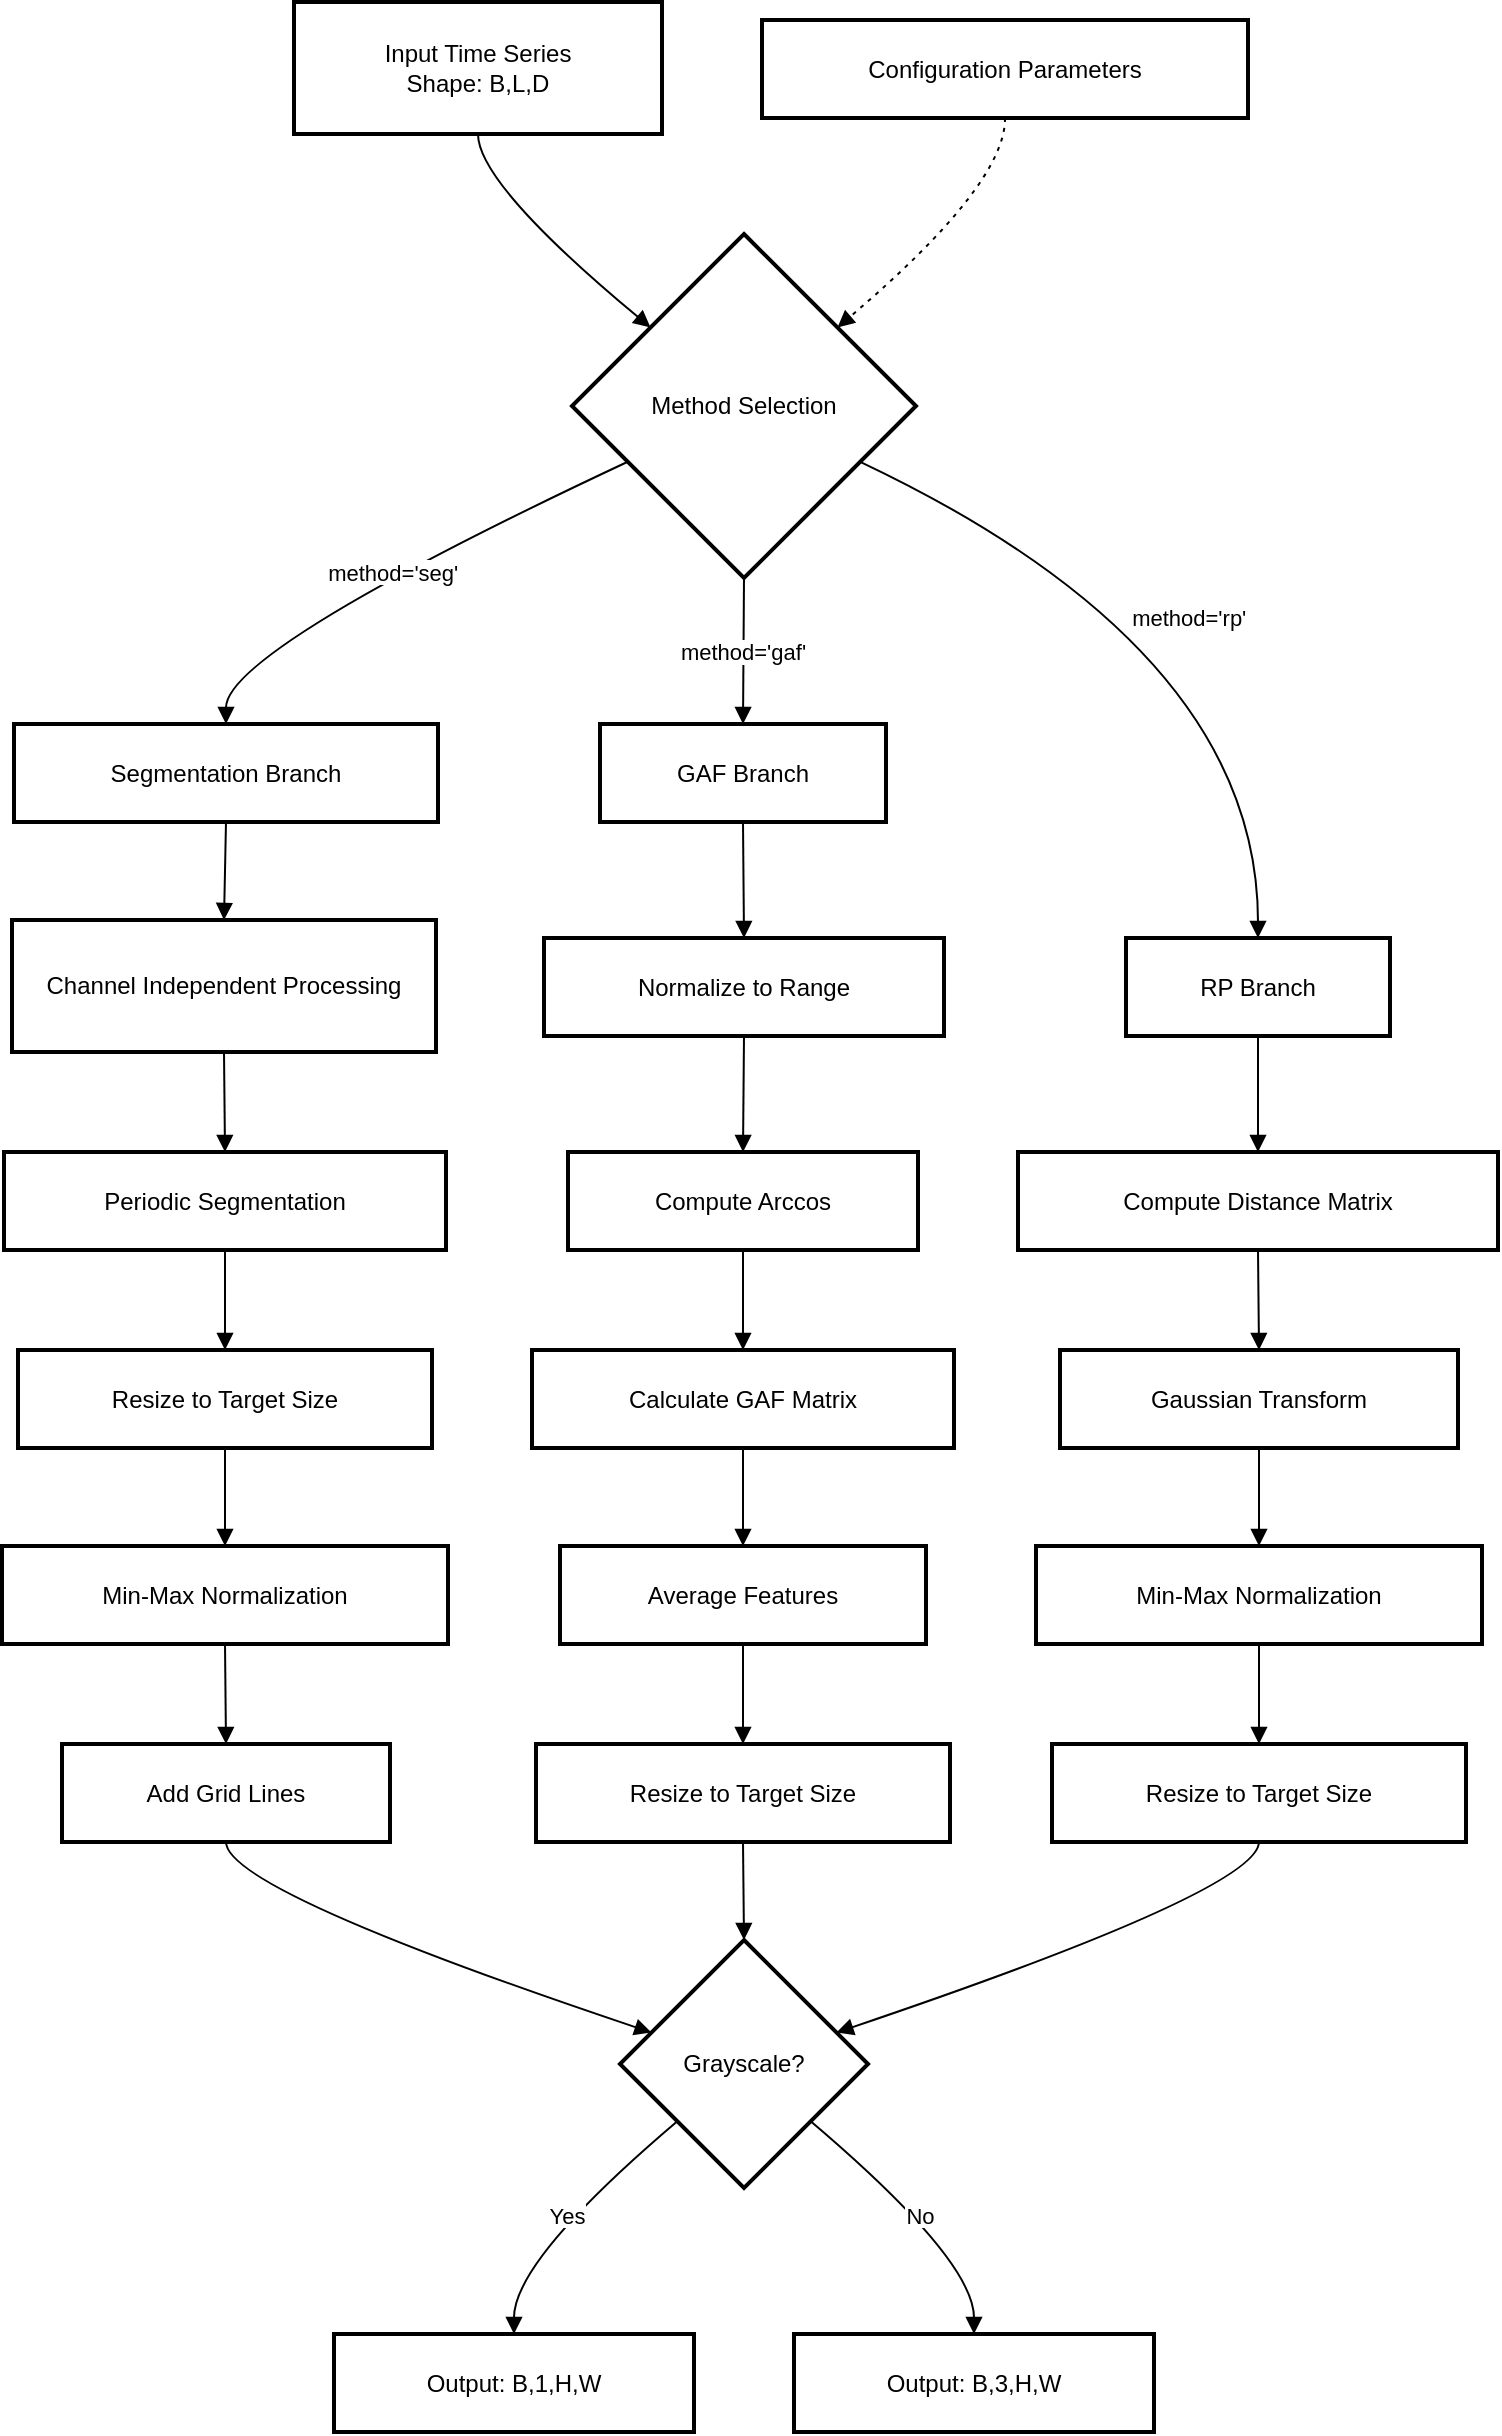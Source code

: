 <mxfile version="25.0.3">
  <diagram name="第 1 页" id="3eePkUf0DvgTT1r65HpN">
    <mxGraphModel dx="1386" dy="762" grid="1" gridSize="10" guides="1" tooltips="1" connect="1" arrows="1" fold="1" page="1" pageScale="1" pageWidth="827" pageHeight="1169" math="0" shadow="0">
      <root>
        <mxCell id="0" />
        <mxCell id="1" parent="0" />
        <mxCell id="yX1aixzklQZLbkdZnFXQ-28" value="Input Time Series&#xa;Shape: B,L,D" style="whiteSpace=wrap;strokeWidth=2;" vertex="1" parent="1">
          <mxGeometry x="166" y="1130" width="184" height="66" as="geometry" />
        </mxCell>
        <mxCell id="yX1aixzklQZLbkdZnFXQ-29" value="Method Selection" style="rhombus;strokeWidth=2;whiteSpace=wrap;" vertex="1" parent="1">
          <mxGeometry x="305" y="1246" width="172" height="172" as="geometry" />
        </mxCell>
        <mxCell id="yX1aixzklQZLbkdZnFXQ-30" value="Segmentation Branch" style="whiteSpace=wrap;strokeWidth=2;" vertex="1" parent="1">
          <mxGeometry x="26" y="1491" width="212" height="49" as="geometry" />
        </mxCell>
        <mxCell id="yX1aixzklQZLbkdZnFXQ-31" value="GAF Branch" style="whiteSpace=wrap;strokeWidth=2;" vertex="1" parent="1">
          <mxGeometry x="319" y="1491" width="143" height="49" as="geometry" />
        </mxCell>
        <mxCell id="yX1aixzklQZLbkdZnFXQ-32" value="RP Branch" style="whiteSpace=wrap;strokeWidth=2;" vertex="1" parent="1">
          <mxGeometry x="582" y="1598" width="132" height="49" as="geometry" />
        </mxCell>
        <mxCell id="yX1aixzklQZLbkdZnFXQ-33" value="Channel Independent Processing" style="whiteSpace=wrap;strokeWidth=2;" vertex="1" parent="1">
          <mxGeometry x="25" y="1589" width="212" height="66" as="geometry" />
        </mxCell>
        <mxCell id="yX1aixzklQZLbkdZnFXQ-34" value="Periodic Segmentation" style="whiteSpace=wrap;strokeWidth=2;" vertex="1" parent="1">
          <mxGeometry x="21" y="1705" width="221" height="49" as="geometry" />
        </mxCell>
        <mxCell id="yX1aixzklQZLbkdZnFXQ-35" value="Resize to Target Size" style="whiteSpace=wrap;strokeWidth=2;" vertex="1" parent="1">
          <mxGeometry x="28" y="1804" width="207" height="49" as="geometry" />
        </mxCell>
        <mxCell id="yX1aixzklQZLbkdZnFXQ-36" value="Min-Max Normalization" style="whiteSpace=wrap;strokeWidth=2;" vertex="1" parent="1">
          <mxGeometry x="20" y="1902" width="223" height="49" as="geometry" />
        </mxCell>
        <mxCell id="yX1aixzklQZLbkdZnFXQ-37" value="Add Grid Lines" style="whiteSpace=wrap;strokeWidth=2;" vertex="1" parent="1">
          <mxGeometry x="50" y="2001" width="164" height="49" as="geometry" />
        </mxCell>
        <mxCell id="yX1aixzklQZLbkdZnFXQ-38" value="Grayscale?" style="rhombus;strokeWidth=2;whiteSpace=wrap;" vertex="1" parent="1">
          <mxGeometry x="329" y="2099" width="124" height="124" as="geometry" />
        </mxCell>
        <mxCell id="yX1aixzklQZLbkdZnFXQ-39" value="Normalize to Range" style="whiteSpace=wrap;strokeWidth=2;" vertex="1" parent="1">
          <mxGeometry x="291" y="1598" width="200" height="49" as="geometry" />
        </mxCell>
        <mxCell id="yX1aixzklQZLbkdZnFXQ-40" value="Compute Arccos" style="whiteSpace=wrap;strokeWidth=2;" vertex="1" parent="1">
          <mxGeometry x="303" y="1705" width="175" height="49" as="geometry" />
        </mxCell>
        <mxCell id="yX1aixzklQZLbkdZnFXQ-41" value="Calculate GAF Matrix" style="whiteSpace=wrap;strokeWidth=2;" vertex="1" parent="1">
          <mxGeometry x="285" y="1804" width="211" height="49" as="geometry" />
        </mxCell>
        <mxCell id="yX1aixzklQZLbkdZnFXQ-42" value="Average Features" style="whiteSpace=wrap;strokeWidth=2;" vertex="1" parent="1">
          <mxGeometry x="299" y="1902" width="183" height="49" as="geometry" />
        </mxCell>
        <mxCell id="yX1aixzklQZLbkdZnFXQ-43" value="Resize to Target Size" style="whiteSpace=wrap;strokeWidth=2;" vertex="1" parent="1">
          <mxGeometry x="287" y="2001" width="207" height="49" as="geometry" />
        </mxCell>
        <mxCell id="yX1aixzklQZLbkdZnFXQ-44" value="Compute Distance Matrix" style="whiteSpace=wrap;strokeWidth=2;" vertex="1" parent="1">
          <mxGeometry x="528" y="1705" width="240" height="49" as="geometry" />
        </mxCell>
        <mxCell id="yX1aixzklQZLbkdZnFXQ-45" value="Gaussian Transform" style="whiteSpace=wrap;strokeWidth=2;" vertex="1" parent="1">
          <mxGeometry x="549" y="1804" width="199" height="49" as="geometry" />
        </mxCell>
        <mxCell id="yX1aixzklQZLbkdZnFXQ-46" value="Min-Max Normalization" style="whiteSpace=wrap;strokeWidth=2;" vertex="1" parent="1">
          <mxGeometry x="537" y="1902" width="223" height="49" as="geometry" />
        </mxCell>
        <mxCell id="yX1aixzklQZLbkdZnFXQ-47" value="Resize to Target Size" style="whiteSpace=wrap;strokeWidth=2;" vertex="1" parent="1">
          <mxGeometry x="545" y="2001" width="207" height="49" as="geometry" />
        </mxCell>
        <mxCell id="yX1aixzklQZLbkdZnFXQ-48" value="Output: B,1,H,W" style="whiteSpace=wrap;strokeWidth=2;" vertex="1" parent="1">
          <mxGeometry x="186" y="2296" width="180" height="49" as="geometry" />
        </mxCell>
        <mxCell id="yX1aixzklQZLbkdZnFXQ-49" value="Output: B,3,H,W" style="whiteSpace=wrap;strokeWidth=2;" vertex="1" parent="1">
          <mxGeometry x="416" y="2296" width="180" height="49" as="geometry" />
        </mxCell>
        <mxCell id="yX1aixzklQZLbkdZnFXQ-50" value="Configuration Parameters" style="whiteSpace=wrap;strokeWidth=2;" vertex="1" parent="1">
          <mxGeometry x="400" y="1139" width="243" height="49" as="geometry" />
        </mxCell>
        <mxCell id="yX1aixzklQZLbkdZnFXQ-51" value="" style="curved=1;startArrow=none;endArrow=block;exitX=0.5;exitY=1;entryX=0;entryY=0.08;rounded=0;" edge="1" parent="1" source="yX1aixzklQZLbkdZnFXQ-28" target="yX1aixzklQZLbkdZnFXQ-29">
          <mxGeometry relative="1" as="geometry">
            <Array as="points">
              <mxPoint x="258" y="1221" />
            </Array>
          </mxGeometry>
        </mxCell>
        <mxCell id="yX1aixzklQZLbkdZnFXQ-52" value="method=&#39;seg&#39;" style="curved=1;startArrow=none;endArrow=block;exitX=0;exitY=0.74;entryX=0.5;entryY=-0.01;rounded=0;" edge="1" parent="1" source="yX1aixzklQZLbkdZnFXQ-29" target="yX1aixzklQZLbkdZnFXQ-30">
          <mxGeometry relative="1" as="geometry">
            <Array as="points">
              <mxPoint x="132" y="1454" />
            </Array>
          </mxGeometry>
        </mxCell>
        <mxCell id="yX1aixzklQZLbkdZnFXQ-53" value="method=&#39;gaf&#39;" style="curved=1;startArrow=none;endArrow=block;exitX=0.5;exitY=1;entryX=0.5;entryY=-0.01;rounded=0;" edge="1" parent="1" source="yX1aixzklQZLbkdZnFXQ-29" target="yX1aixzklQZLbkdZnFXQ-31">
          <mxGeometry relative="1" as="geometry">
            <Array as="points" />
          </mxGeometry>
        </mxCell>
        <mxCell id="yX1aixzklQZLbkdZnFXQ-54" value="method=&#39;rp&#39;" style="curved=1;startArrow=none;endArrow=block;exitX=1;exitY=0.74;entryX=0.5;entryY=0;rounded=0;" edge="1" parent="1" source="yX1aixzklQZLbkdZnFXQ-29" target="yX1aixzklQZLbkdZnFXQ-32">
          <mxGeometry relative="1" as="geometry">
            <Array as="points">
              <mxPoint x="648" y="1454" />
            </Array>
          </mxGeometry>
        </mxCell>
        <mxCell id="yX1aixzklQZLbkdZnFXQ-55" value="" style="curved=1;startArrow=none;endArrow=block;exitX=0.5;exitY=0.98;entryX=0.5;entryY=0;rounded=0;" edge="1" parent="1" source="yX1aixzklQZLbkdZnFXQ-30" target="yX1aixzklQZLbkdZnFXQ-33">
          <mxGeometry relative="1" as="geometry">
            <Array as="points" />
          </mxGeometry>
        </mxCell>
        <mxCell id="yX1aixzklQZLbkdZnFXQ-56" value="" style="curved=1;startArrow=none;endArrow=block;exitX=0.5;exitY=1;entryX=0.5;entryY=0;rounded=0;" edge="1" parent="1" source="yX1aixzklQZLbkdZnFXQ-33" target="yX1aixzklQZLbkdZnFXQ-34">
          <mxGeometry relative="1" as="geometry">
            <Array as="points" />
          </mxGeometry>
        </mxCell>
        <mxCell id="yX1aixzklQZLbkdZnFXQ-57" value="" style="curved=1;startArrow=none;endArrow=block;exitX=0.5;exitY=0.99;entryX=0.5;entryY=-0.01;rounded=0;" edge="1" parent="1" source="yX1aixzklQZLbkdZnFXQ-34" target="yX1aixzklQZLbkdZnFXQ-35">
          <mxGeometry relative="1" as="geometry">
            <Array as="points" />
          </mxGeometry>
        </mxCell>
        <mxCell id="yX1aixzklQZLbkdZnFXQ-58" value="" style="curved=1;startArrow=none;endArrow=block;exitX=0.5;exitY=0.98;entryX=0.5;entryY=0;rounded=0;" edge="1" parent="1" source="yX1aixzklQZLbkdZnFXQ-35" target="yX1aixzklQZLbkdZnFXQ-36">
          <mxGeometry relative="1" as="geometry">
            <Array as="points" />
          </mxGeometry>
        </mxCell>
        <mxCell id="yX1aixzklQZLbkdZnFXQ-59" value="" style="curved=1;startArrow=none;endArrow=block;exitX=0.5;exitY=0.99;entryX=0.5;entryY=-0.01;rounded=0;" edge="1" parent="1" source="yX1aixzklQZLbkdZnFXQ-36" target="yX1aixzklQZLbkdZnFXQ-37">
          <mxGeometry relative="1" as="geometry">
            <Array as="points" />
          </mxGeometry>
        </mxCell>
        <mxCell id="yX1aixzklQZLbkdZnFXQ-60" value="" style="curved=1;startArrow=none;endArrow=block;exitX=0.5;exitY=0.98;entryX=0;entryY=0.33;rounded=0;" edge="1" parent="1" source="yX1aixzklQZLbkdZnFXQ-37" target="yX1aixzklQZLbkdZnFXQ-38">
          <mxGeometry relative="1" as="geometry">
            <Array as="points">
              <mxPoint x="132" y="2074" />
            </Array>
          </mxGeometry>
        </mxCell>
        <mxCell id="yX1aixzklQZLbkdZnFXQ-61" value="" style="curved=1;startArrow=none;endArrow=block;exitX=0.5;exitY=0.98;entryX=0.5;entryY=0;rounded=0;" edge="1" parent="1" source="yX1aixzklQZLbkdZnFXQ-31" target="yX1aixzklQZLbkdZnFXQ-39">
          <mxGeometry relative="1" as="geometry">
            <Array as="points" />
          </mxGeometry>
        </mxCell>
        <mxCell id="yX1aixzklQZLbkdZnFXQ-62" value="" style="curved=1;startArrow=none;endArrow=block;exitX=0.5;exitY=0.99;entryX=0.5;entryY=0;rounded=0;" edge="1" parent="1" source="yX1aixzklQZLbkdZnFXQ-39" target="yX1aixzklQZLbkdZnFXQ-40">
          <mxGeometry relative="1" as="geometry">
            <Array as="points" />
          </mxGeometry>
        </mxCell>
        <mxCell id="yX1aixzklQZLbkdZnFXQ-63" value="" style="curved=1;startArrow=none;endArrow=block;exitX=0.5;exitY=0.99;entryX=0.5;entryY=-0.01;rounded=0;" edge="1" parent="1" source="yX1aixzklQZLbkdZnFXQ-40" target="yX1aixzklQZLbkdZnFXQ-41">
          <mxGeometry relative="1" as="geometry">
            <Array as="points" />
          </mxGeometry>
        </mxCell>
        <mxCell id="yX1aixzklQZLbkdZnFXQ-64" value="" style="curved=1;startArrow=none;endArrow=block;exitX=0.5;exitY=0.98;entryX=0.5;entryY=0;rounded=0;" edge="1" parent="1" source="yX1aixzklQZLbkdZnFXQ-41" target="yX1aixzklQZLbkdZnFXQ-42">
          <mxGeometry relative="1" as="geometry">
            <Array as="points" />
          </mxGeometry>
        </mxCell>
        <mxCell id="yX1aixzklQZLbkdZnFXQ-65" value="" style="curved=1;startArrow=none;endArrow=block;exitX=0.5;exitY=0.99;entryX=0.5;entryY=-0.01;rounded=0;" edge="1" parent="1" source="yX1aixzklQZLbkdZnFXQ-42" target="yX1aixzklQZLbkdZnFXQ-43">
          <mxGeometry relative="1" as="geometry">
            <Array as="points" />
          </mxGeometry>
        </mxCell>
        <mxCell id="yX1aixzklQZLbkdZnFXQ-66" value="" style="curved=1;startArrow=none;endArrow=block;exitX=0.5;exitY=0.98;entryX=0.5;entryY=0;rounded=0;" edge="1" parent="1" source="yX1aixzklQZLbkdZnFXQ-43" target="yX1aixzklQZLbkdZnFXQ-38">
          <mxGeometry relative="1" as="geometry">
            <Array as="points" />
          </mxGeometry>
        </mxCell>
        <mxCell id="yX1aixzklQZLbkdZnFXQ-67" value="" style="curved=1;startArrow=none;endArrow=block;exitX=0.5;exitY=0.99;entryX=0.5;entryY=0;rounded=0;" edge="1" parent="1" source="yX1aixzklQZLbkdZnFXQ-32" target="yX1aixzklQZLbkdZnFXQ-44">
          <mxGeometry relative="1" as="geometry">
            <Array as="points" />
          </mxGeometry>
        </mxCell>
        <mxCell id="yX1aixzklQZLbkdZnFXQ-68" value="" style="curved=1;startArrow=none;endArrow=block;exitX=0.5;exitY=0.99;entryX=0.5;entryY=-0.01;rounded=0;" edge="1" parent="1" source="yX1aixzklQZLbkdZnFXQ-44" target="yX1aixzklQZLbkdZnFXQ-45">
          <mxGeometry relative="1" as="geometry">
            <Array as="points" />
          </mxGeometry>
        </mxCell>
        <mxCell id="yX1aixzklQZLbkdZnFXQ-69" value="" style="curved=1;startArrow=none;endArrow=block;exitX=0.5;exitY=0.98;entryX=0.5;entryY=0;rounded=0;" edge="1" parent="1" source="yX1aixzklQZLbkdZnFXQ-45" target="yX1aixzklQZLbkdZnFXQ-46">
          <mxGeometry relative="1" as="geometry">
            <Array as="points" />
          </mxGeometry>
        </mxCell>
        <mxCell id="yX1aixzklQZLbkdZnFXQ-70" value="" style="curved=1;startArrow=none;endArrow=block;exitX=0.5;exitY=0.99;entryX=0.5;entryY=-0.01;rounded=0;" edge="1" parent="1" source="yX1aixzklQZLbkdZnFXQ-46" target="yX1aixzklQZLbkdZnFXQ-47">
          <mxGeometry relative="1" as="geometry">
            <Array as="points" />
          </mxGeometry>
        </mxCell>
        <mxCell id="yX1aixzklQZLbkdZnFXQ-71" value="" style="curved=1;startArrow=none;endArrow=block;exitX=0.5;exitY=0.98;entryX=1;entryY=0.33;rounded=0;" edge="1" parent="1" source="yX1aixzklQZLbkdZnFXQ-47" target="yX1aixzklQZLbkdZnFXQ-38">
          <mxGeometry relative="1" as="geometry">
            <Array as="points">
              <mxPoint x="648" y="2074" />
            </Array>
          </mxGeometry>
        </mxCell>
        <mxCell id="yX1aixzklQZLbkdZnFXQ-72" value="Yes" style="curved=1;startArrow=none;endArrow=block;exitX=0;exitY=0.93;entryX=0.5;entryY=-0.01;rounded=0;" edge="1" parent="1" source="yX1aixzklQZLbkdZnFXQ-38" target="yX1aixzklQZLbkdZnFXQ-48">
          <mxGeometry relative="1" as="geometry">
            <Array as="points">
              <mxPoint x="276" y="2259" />
            </Array>
          </mxGeometry>
        </mxCell>
        <mxCell id="yX1aixzklQZLbkdZnFXQ-73" value="No" style="curved=1;startArrow=none;endArrow=block;exitX=1;exitY=0.93;entryX=0.5;entryY=-0.01;rounded=0;" edge="1" parent="1" source="yX1aixzklQZLbkdZnFXQ-38" target="yX1aixzklQZLbkdZnFXQ-49">
          <mxGeometry relative="1" as="geometry">
            <Array as="points">
              <mxPoint x="506" y="2259" />
            </Array>
          </mxGeometry>
        </mxCell>
        <mxCell id="yX1aixzklQZLbkdZnFXQ-74" value="" style="curved=1;dashed=1;dashPattern=2 3;startArrow=none;endArrow=block;exitX=0.5;exitY=0.99;entryX=1;entryY=0.08;rounded=0;" edge="1" parent="1" source="yX1aixzklQZLbkdZnFXQ-50" target="yX1aixzklQZLbkdZnFXQ-29">
          <mxGeometry relative="1" as="geometry">
            <Array as="points">
              <mxPoint x="522" y="1221" />
            </Array>
          </mxGeometry>
        </mxCell>
      </root>
    </mxGraphModel>
  </diagram>
</mxfile>
